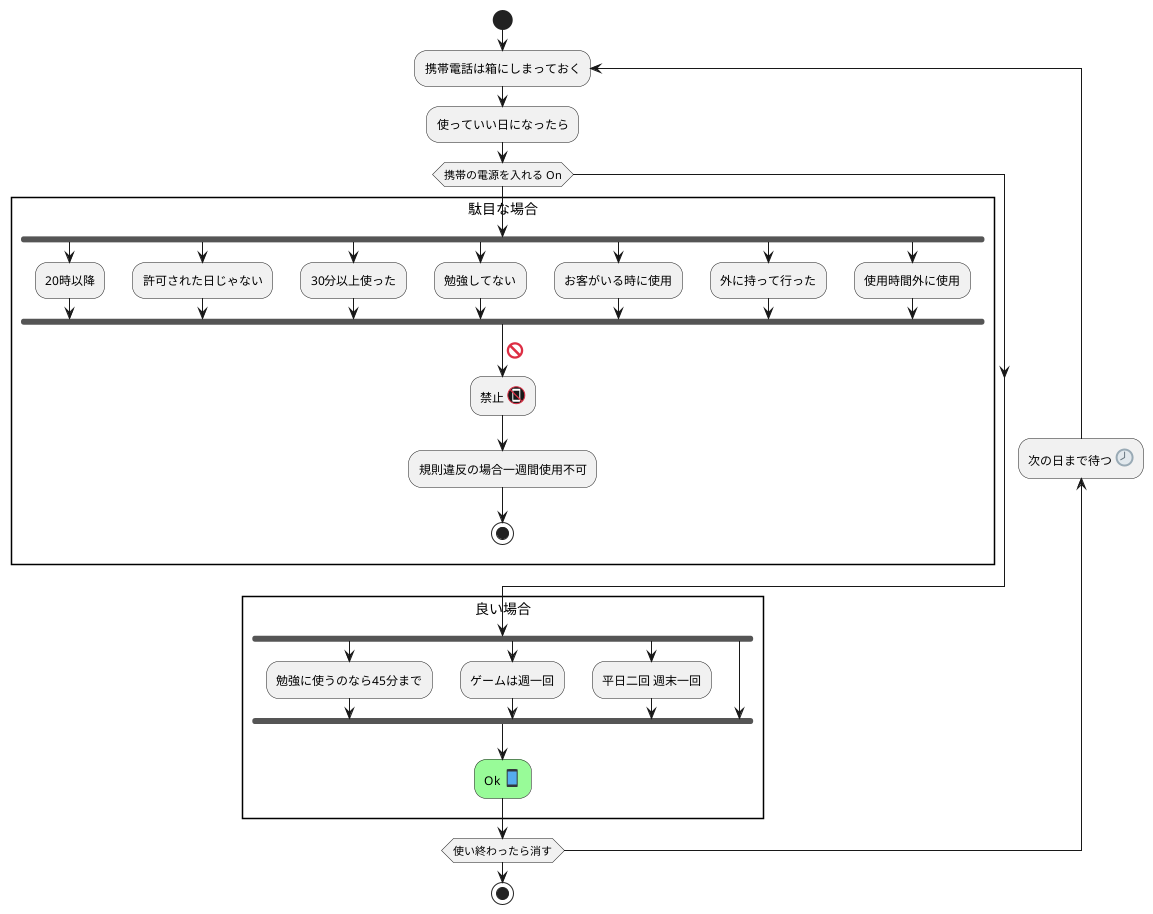 @startuml
!$no = "<:1f6ab:>"
' !$no = "<color:crimson>no"
' !$yes = "<color:palegreen>yes"
!$ok = "<:1f44c:>"
!$stop = "<:1f4f5:>"
!$greenOk = "#PaleGreen:Ok"
!$iphone = "<:1f4f1:>"
start
repeat :携帯電話は箱にしまっておく;
:使っていい日になったら;
if (携帯の電源を入れる On) then
  rectangle 駄目な場合 {
    fork
      :20時以降;
    fork again
      :許可された日じゃない;
    fork again
      :30分以上使った;
    fork again
      :勉強してない;
    fork again
      :お客がいる時に使用;
    fork again
      :外に持って行った;
    fork again
      :使用時間外に使用;
    end fork
    ' #Crimsom:$stop 禁止;
    ->$no;
    :禁止 $stop;
    :規則違反の場合一週間使用不可;
    stop
  }
endif
backward:次の日まで待つ <:1f557:>;
rectangle 良い場合 {
  fork
    :勉強に使うのなら45分まで;
  fork again
    :ゲームは週一回;
  fork again
    :平日二回 週末一回;
  fork again
  end fork
  $greenOk $iphone;
}
repeat while (使い終わったら消す)
stop
@enduml
